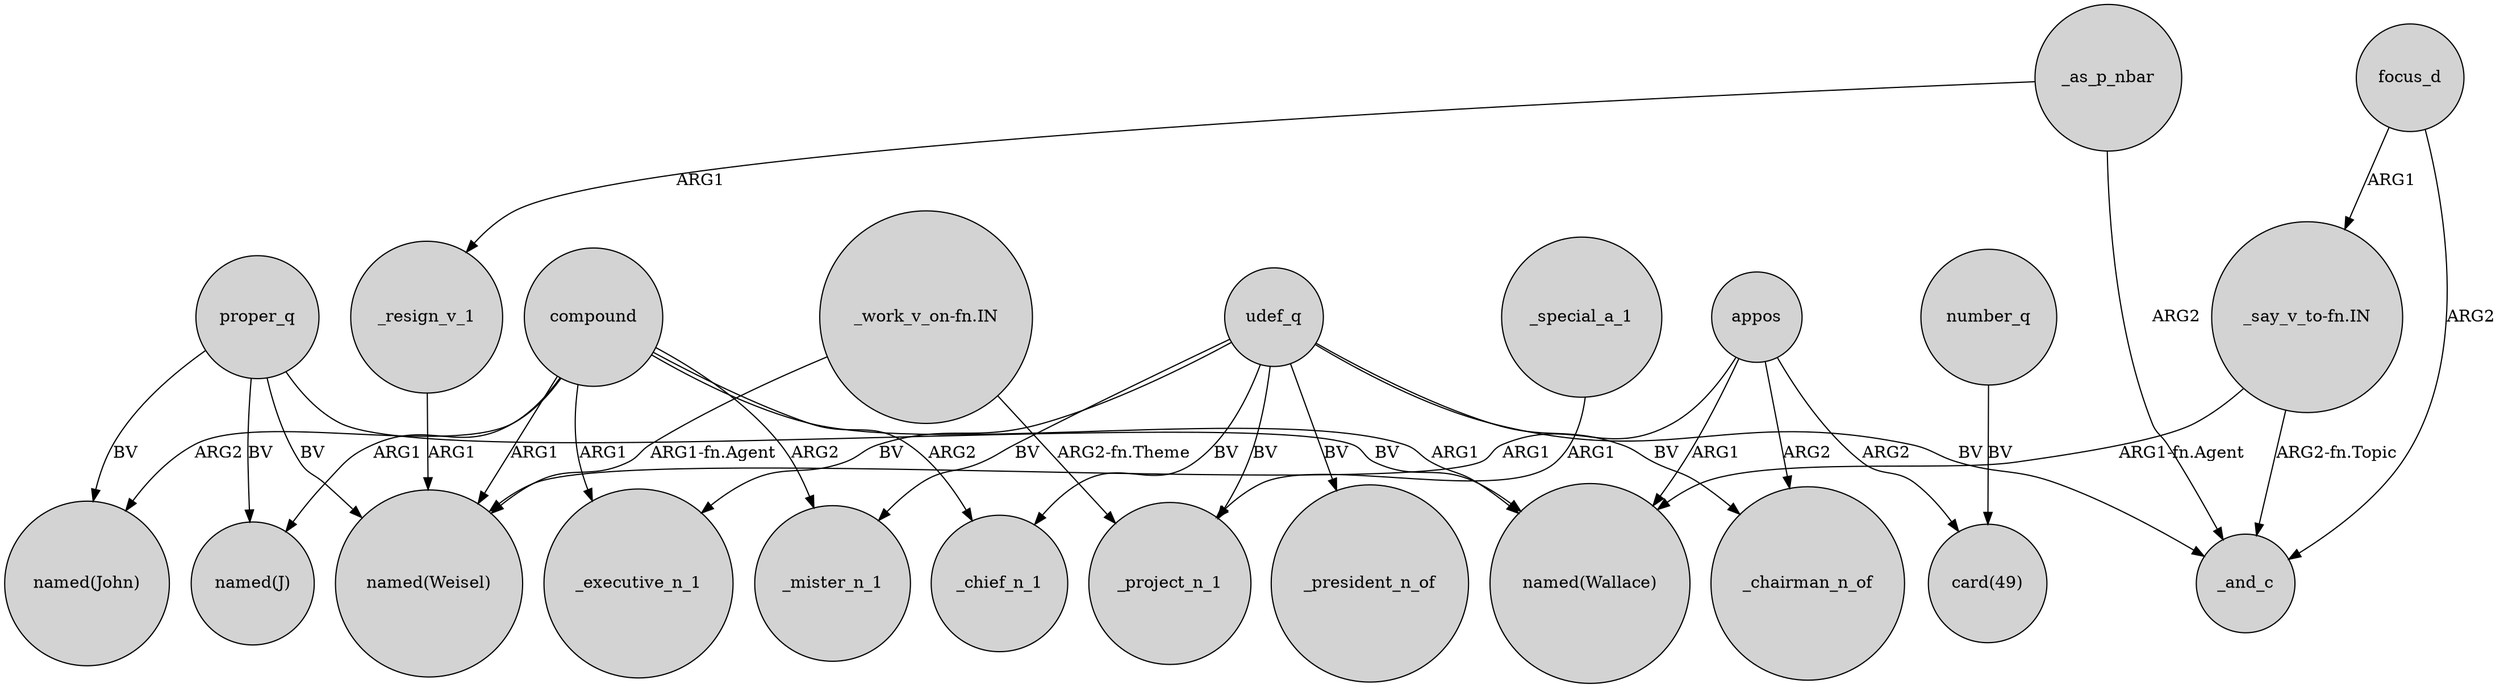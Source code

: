 digraph {
	node [shape=circle style=filled]
	proper_q -> "named(Wallace)" [label=BV]
	compound -> "named(John)" [label=ARG2]
	_resign_v_1 -> "named(Weisel)" [label=ARG1]
	number_q -> "card(49)" [label=BV]
	proper_q -> "named(Weisel)" [label=BV]
	udef_q -> _executive_n_1 [label=BV]
	udef_q -> _project_n_1 [label=BV]
	compound -> _mister_n_1 [label=ARG2]
	appos -> "named(Weisel)" [label=ARG1]
	_as_p_nbar -> _resign_v_1 [label=ARG1]
	compound -> _executive_n_1 [label=ARG1]
	udef_q -> _mister_n_1 [label=BV]
	proper_q -> "named(J)" [label=BV]
	"_work_v_on-fn.IN" -> _project_n_1 [label="ARG2-fn.Theme"]
	"_work_v_on-fn.IN" -> "named(Weisel)" [label="ARG1-fn.Agent"]
	appos -> "card(49)" [label=ARG2]
	focus_d -> _and_c [label=ARG2]
	udef_q -> _chairman_n_of [label=BV]
	compound -> _chief_n_1 [label=ARG2]
	"_say_v_to-fn.IN" -> "named(Wallace)" [label="ARG1-fn.Agent"]
	appos -> _chairman_n_of [label=ARG2]
	udef_q -> _chief_n_1 [label=BV]
	udef_q -> _president_n_of [label=BV]
	appos -> "named(Wallace)" [label=ARG1]
	compound -> "named(Wallace)" [label=ARG1]
	"_say_v_to-fn.IN" -> _and_c [label="ARG2-fn.Topic"]
	_special_a_1 -> _project_n_1 [label=ARG1]
	_as_p_nbar -> _and_c [label=ARG2]
	compound -> "named(Weisel)" [label=ARG1]
	proper_q -> "named(John)" [label=BV]
	udef_q -> _and_c [label=BV]
	focus_d -> "_say_v_to-fn.IN" [label=ARG1]
	compound -> "named(J)" [label=ARG1]
}
